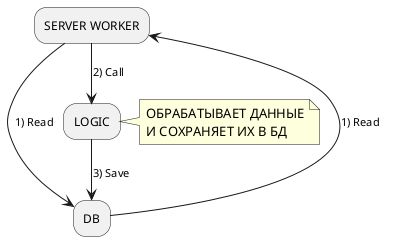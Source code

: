 @startuml

"SERVER WORKER" ->[1) Read] "DB"
"DB" ->[1) Read] "SERVER WORKER"
"SERVER WORKER" -->[2) Call] "LOGIC"
note right: ОБРАБАТЫВАЕТ ДАННЫЕ\nИ СОХРАНЯЕТ ИХ В БД
"LOGIC" -->[3) Save] "DB"

@enduml